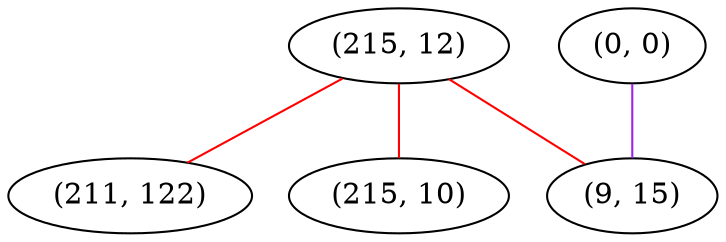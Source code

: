 graph "" {
"(215, 12)";
"(211, 122)";
"(0, 0)";
"(215, 10)";
"(9, 15)";
"(215, 12)" -- "(211, 122)"  [color=red, key=0, weight=1];
"(215, 12)" -- "(215, 10)"  [color=red, key=0, weight=1];
"(215, 12)" -- "(9, 15)"  [color=red, key=0, weight=1];
"(0, 0)" -- "(9, 15)"  [color=purple, key=0, weight=4];
}
